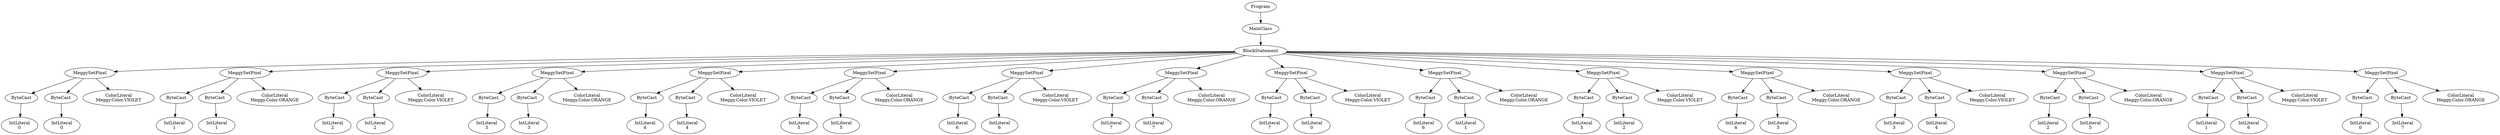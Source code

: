 digraph ASTGraph {
0 [ label="Program" ];
1 [ label="MainClass" ];
0 -> 1
2 [ label="BlockStatement" ];
1 -> 2
3 [ label="MeggySetPixel" ];
2 -> 3
4 [ label="ByteCast" ];
3 -> 4
5 [ label="IntLiteral\n0" ];
4 -> 5
6 [ label="ByteCast" ];
3 -> 6
7 [ label="IntLiteral\n0" ];
6 -> 7
8 [ label="ColorLiteral\nMeggy.Color.VIOLET" ];
3 -> 8
9 [ label="MeggySetPixel" ];
2 -> 9
10 [ label="ByteCast" ];
9 -> 10
11 [ label="IntLiteral\n1" ];
10 -> 11
12 [ label="ByteCast" ];
9 -> 12
13 [ label="IntLiteral\n1" ];
12 -> 13
14 [ label="ColorLiteral\nMeggy.Color.ORANGE" ];
9 -> 14
15 [ label="MeggySetPixel" ];
2 -> 15
16 [ label="ByteCast" ];
15 -> 16
17 [ label="IntLiteral\n2" ];
16 -> 17
18 [ label="ByteCast" ];
15 -> 18
19 [ label="IntLiteral\n2" ];
18 -> 19
20 [ label="ColorLiteral\nMeggy.Color.VIOLET" ];
15 -> 20
21 [ label="MeggySetPixel" ];
2 -> 21
22 [ label="ByteCast" ];
21 -> 22
23 [ label="IntLiteral\n3" ];
22 -> 23
24 [ label="ByteCast" ];
21 -> 24
25 [ label="IntLiteral\n3" ];
24 -> 25
26 [ label="ColorLiteral\nMeggy.Color.ORANGE" ];
21 -> 26
27 [ label="MeggySetPixel" ];
2 -> 27
28 [ label="ByteCast" ];
27 -> 28
29 [ label="IntLiteral\n4" ];
28 -> 29
30 [ label="ByteCast" ];
27 -> 30
31 [ label="IntLiteral\n4" ];
30 -> 31
32 [ label="ColorLiteral\nMeggy.Color.VIOLET" ];
27 -> 32
33 [ label="MeggySetPixel" ];
2 -> 33
34 [ label="ByteCast" ];
33 -> 34
35 [ label="IntLiteral\n5" ];
34 -> 35
36 [ label="ByteCast" ];
33 -> 36
37 [ label="IntLiteral\n5" ];
36 -> 37
38 [ label="ColorLiteral\nMeggy.Color.ORANGE" ];
33 -> 38
39 [ label="MeggySetPixel" ];
2 -> 39
40 [ label="ByteCast" ];
39 -> 40
41 [ label="IntLiteral\n6" ];
40 -> 41
42 [ label="ByteCast" ];
39 -> 42
43 [ label="IntLiteral\n6" ];
42 -> 43
44 [ label="ColorLiteral\nMeggy.Color.VIOLET" ];
39 -> 44
45 [ label="MeggySetPixel" ];
2 -> 45
46 [ label="ByteCast" ];
45 -> 46
47 [ label="IntLiteral\n7" ];
46 -> 47
48 [ label="ByteCast" ];
45 -> 48
49 [ label="IntLiteral\n7" ];
48 -> 49
50 [ label="ColorLiteral\nMeggy.Color.ORANGE" ];
45 -> 50
51 [ label="MeggySetPixel" ];
2 -> 51
52 [ label="ByteCast" ];
51 -> 52
53 [ label="IntLiteral\n7" ];
52 -> 53
54 [ label="ByteCast" ];
51 -> 54
55 [ label="IntLiteral\n0" ];
54 -> 55
56 [ label="ColorLiteral\nMeggy.Color.VIOLET" ];
51 -> 56
57 [ label="MeggySetPixel" ];
2 -> 57
58 [ label="ByteCast" ];
57 -> 58
59 [ label="IntLiteral\n6" ];
58 -> 59
60 [ label="ByteCast" ];
57 -> 60
61 [ label="IntLiteral\n1" ];
60 -> 61
62 [ label="ColorLiteral\nMeggy.Color.ORANGE" ];
57 -> 62
63 [ label="MeggySetPixel" ];
2 -> 63
64 [ label="ByteCast" ];
63 -> 64
65 [ label="IntLiteral\n5" ];
64 -> 65
66 [ label="ByteCast" ];
63 -> 66
67 [ label="IntLiteral\n2" ];
66 -> 67
68 [ label="ColorLiteral\nMeggy.Color.VIOLET" ];
63 -> 68
69 [ label="MeggySetPixel" ];
2 -> 69
70 [ label="ByteCast" ];
69 -> 70
71 [ label="IntLiteral\n4" ];
70 -> 71
72 [ label="ByteCast" ];
69 -> 72
73 [ label="IntLiteral\n3" ];
72 -> 73
74 [ label="ColorLiteral\nMeggy.Color.ORANGE" ];
69 -> 74
75 [ label="MeggySetPixel" ];
2 -> 75
76 [ label="ByteCast" ];
75 -> 76
77 [ label="IntLiteral\n3" ];
76 -> 77
78 [ label="ByteCast" ];
75 -> 78
79 [ label="IntLiteral\n4" ];
78 -> 79
80 [ label="ColorLiteral\nMeggy.Color.VIOLET" ];
75 -> 80
81 [ label="MeggySetPixel" ];
2 -> 81
82 [ label="ByteCast" ];
81 -> 82
83 [ label="IntLiteral\n2" ];
82 -> 83
84 [ label="ByteCast" ];
81 -> 84
85 [ label="IntLiteral\n5" ];
84 -> 85
86 [ label="ColorLiteral\nMeggy.Color.ORANGE" ];
81 -> 86
87 [ label="MeggySetPixel" ];
2 -> 87
88 [ label="ByteCast" ];
87 -> 88
89 [ label="IntLiteral\n1" ];
88 -> 89
90 [ label="ByteCast" ];
87 -> 90
91 [ label="IntLiteral\n6" ];
90 -> 91
92 [ label="ColorLiteral\nMeggy.Color.VIOLET" ];
87 -> 92
93 [ label="MeggySetPixel" ];
2 -> 93
94 [ label="ByteCast" ];
93 -> 94
95 [ label="IntLiteral\n0" ];
94 -> 95
96 [ label="ByteCast" ];
93 -> 96
97 [ label="IntLiteral\n7" ];
96 -> 97
98 [ label="ColorLiteral\nMeggy.Color.ORANGE" ];
93 -> 98
}

